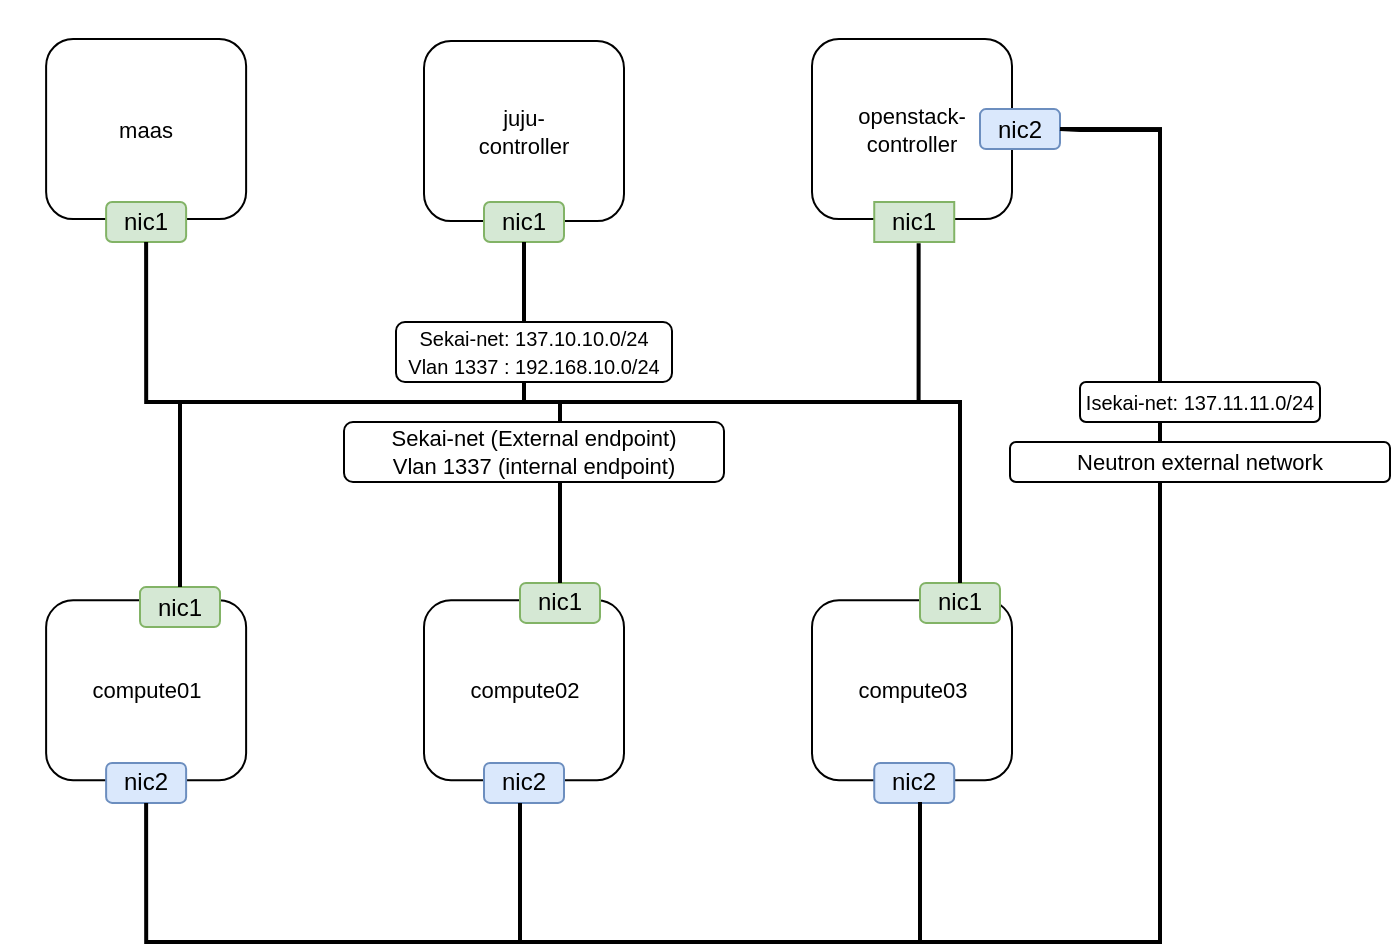 <mxfile version="22.1.11" type="device">
  <diagram name="Page-1" id="CxC2EvUevUztxhVHVNh8">
    <mxGraphModel dx="989" dy="590" grid="1" gridSize="10" guides="1" tooltips="1" connect="1" arrows="1" fold="1" page="1" pageScale="1" pageWidth="850" pageHeight="1100" math="0" shadow="0">
      <root>
        <mxCell id="0" />
        <mxCell id="1" parent="0" />
        <mxCell id="ALqx9rOaHvrfx56onXsC-19" value="" style="rounded=1;whiteSpace=wrap;html=1;" vertex="1" parent="1">
          <mxGeometry x="123.06" y="228.56" width="100" height="90" as="geometry" />
        </mxCell>
        <mxCell id="ALqx9rOaHvrfx56onXsC-13" value="" style="shape=image;verticalLabelPosition=bottom;labelBackgroundColor=default;verticalAlign=top;aspect=fixed;imageAspect=0;image=https://images.g2crowd.com/uploads/product/image/social_landscape/social_landscape_7c9fcf92115827bb20fe036eb42d7daa/canonical-maas.png;clipPath=inset(4.43% 24.67% 3.8% 26%);" vertex="1" parent="1">
          <mxGeometry x="100" y="210" width="61.24" height="60" as="geometry" />
        </mxCell>
        <mxCell id="ALqx9rOaHvrfx56onXsC-4" value="" style="rounded=1;whiteSpace=wrap;html=1;" vertex="1" parent="1">
          <mxGeometry x="312" y="229.56" width="100" height="90" as="geometry" />
        </mxCell>
        <mxCell id="ALqx9rOaHvrfx56onXsC-3" value="" style="shape=image;verticalLabelPosition=bottom;labelBackgroundColor=default;verticalAlign=top;aspect=fixed;imageAspect=0;image=https://dashboard.snapcraft.io/site_media/appmedia/2018/11/image-juju-256.svg.png;" vertex="1" parent="1">
          <mxGeometry x="295" y="210.44" width="55.12" height="55.12" as="geometry" />
        </mxCell>
        <mxCell id="ALqx9rOaHvrfx56onXsC-35" value="" style="group;rounded=1;" vertex="1" connectable="0" parent="1">
          <mxGeometry x="492" y="209.44" width="114" height="120.56" as="geometry" />
        </mxCell>
        <mxCell id="ALqx9rOaHvrfx56onXsC-17" value="" style="rounded=1;whiteSpace=wrap;html=1;" vertex="1" parent="ALqx9rOaHvrfx56onXsC-35">
          <mxGeometry x="14" y="19.12" width="100" height="90" as="geometry" />
        </mxCell>
        <mxCell id="ALqx9rOaHvrfx56onXsC-14" value="" style="shape=image;verticalLabelPosition=bottom;labelBackgroundColor=default;verticalAlign=top;aspect=fixed;imageAspect=0;image=https://dashboard.snapcraft.io/site_media/appmedia/2023/06/OpenStack-Logo-Mark_1.png;" vertex="1" parent="ALqx9rOaHvrfx56onXsC-35">
          <mxGeometry width="45.12" height="45.12" as="geometry" />
        </mxCell>
        <mxCell id="ALqx9rOaHvrfx56onXsC-49" value="nic1" style="rounded=0;whiteSpace=wrap;html=1;fillColor=#d5e8d4;strokeColor=#82b366;" vertex="1" parent="ALqx9rOaHvrfx56onXsC-35">
          <mxGeometry x="45.12" y="100.56" width="40" height="20" as="geometry" />
        </mxCell>
        <mxCell id="ALqx9rOaHvrfx56onXsC-86" value="openstack-controller" style="text;html=1;strokeColor=none;fillColor=none;align=center;verticalAlign=middle;whiteSpace=wrap;rounded=0;fontSize=11;fontFamily=Helvetica;fontColor=default;" vertex="1" parent="ALqx9rOaHvrfx56onXsC-35">
          <mxGeometry x="34" y="49.12" width="60" height="30" as="geometry" />
        </mxCell>
        <mxCell id="ALqx9rOaHvrfx56onXsC-36" value="" style="group" vertex="1" connectable="0" parent="1">
          <mxGeometry x="492" y="490" width="114" height="120.44" as="geometry" />
        </mxCell>
        <mxCell id="ALqx9rOaHvrfx56onXsC-37" value="" style="rounded=1;whiteSpace=wrap;html=1;" vertex="1" parent="ALqx9rOaHvrfx56onXsC-36">
          <mxGeometry x="14" y="19.12" width="100" height="90" as="geometry" />
        </mxCell>
        <mxCell id="ALqx9rOaHvrfx56onXsC-38" value="" style="shape=image;verticalLabelPosition=bottom;labelBackgroundColor=default;verticalAlign=top;aspect=fixed;imageAspect=0;image=https://dashboard.snapcraft.io/site_media/appmedia/2023/06/OpenStack-Logo-Mark_1.png;" vertex="1" parent="ALqx9rOaHvrfx56onXsC-36">
          <mxGeometry width="45.12" height="45.12" as="geometry" />
        </mxCell>
        <mxCell id="ALqx9rOaHvrfx56onXsC-50" value="nic2" style="rounded=1;whiteSpace=wrap;html=1;fillColor=#dae8fc;strokeColor=#6c8ebf;" vertex="1" parent="ALqx9rOaHvrfx56onXsC-36">
          <mxGeometry x="45.12" y="100.44" width="40" height="20" as="geometry" />
        </mxCell>
        <mxCell id="ALqx9rOaHvrfx56onXsC-54" value="nic1" style="rounded=1;whiteSpace=wrap;html=1;fillColor=#d5e8d4;strokeColor=#82b366;" vertex="1" parent="ALqx9rOaHvrfx56onXsC-36">
          <mxGeometry x="68" y="10.44" width="40" height="20" as="geometry" />
        </mxCell>
        <mxCell id="ALqx9rOaHvrfx56onXsC-89" value="compute03" style="text;html=1;align=center;verticalAlign=middle;resizable=0;points=[];autosize=1;strokeColor=none;fillColor=none;fontSize=11;fontFamily=Helvetica;fontColor=default;" vertex="1" parent="ALqx9rOaHvrfx56onXsC-36">
          <mxGeometry x="24" y="49.12" width="80" height="30" as="geometry" />
        </mxCell>
        <mxCell id="ALqx9rOaHvrfx56onXsC-39" value="" style="group" vertex="1" connectable="0" parent="1">
          <mxGeometry x="298" y="490" width="114" height="109.12" as="geometry" />
        </mxCell>
        <mxCell id="ALqx9rOaHvrfx56onXsC-40" value="" style="rounded=1;whiteSpace=wrap;html=1;" vertex="1" parent="ALqx9rOaHvrfx56onXsC-39">
          <mxGeometry x="14" y="19.12" width="100" height="90" as="geometry" />
        </mxCell>
        <mxCell id="ALqx9rOaHvrfx56onXsC-41" value="" style="shape=image;verticalLabelPosition=bottom;labelBackgroundColor=default;verticalAlign=top;aspect=fixed;imageAspect=0;image=https://dashboard.snapcraft.io/site_media/appmedia/2023/06/OpenStack-Logo-Mark_1.png;" vertex="1" parent="ALqx9rOaHvrfx56onXsC-39">
          <mxGeometry width="45.12" height="45.12" as="geometry" />
        </mxCell>
        <mxCell id="ALqx9rOaHvrfx56onXsC-53" value="nic1" style="rounded=1;whiteSpace=wrap;html=1;fillColor=#d5e8d4;strokeColor=#82b366;" vertex="1" parent="ALqx9rOaHvrfx56onXsC-39">
          <mxGeometry x="62.0" y="10.44" width="40" height="20" as="geometry" />
        </mxCell>
        <mxCell id="ALqx9rOaHvrfx56onXsC-88" value="compute02" style="text;html=1;align=center;verticalAlign=middle;resizable=0;points=[];autosize=1;strokeColor=none;fillColor=none;fontSize=11;fontFamily=Helvetica;fontColor=default;" vertex="1" parent="ALqx9rOaHvrfx56onXsC-39">
          <mxGeometry x="24" y="49.12" width="80" height="30" as="geometry" />
        </mxCell>
        <mxCell id="ALqx9rOaHvrfx56onXsC-42" value="" style="group" vertex="1" connectable="0" parent="1">
          <mxGeometry x="109.06" y="490" width="114" height="109.12" as="geometry" />
        </mxCell>
        <mxCell id="ALqx9rOaHvrfx56onXsC-43" value="" style="rounded=1;whiteSpace=wrap;html=1;" vertex="1" parent="ALqx9rOaHvrfx56onXsC-42">
          <mxGeometry x="14" y="19.12" width="100" height="90" as="geometry" />
        </mxCell>
        <mxCell id="ALqx9rOaHvrfx56onXsC-44" value="" style="shape=image;verticalLabelPosition=bottom;labelBackgroundColor=default;verticalAlign=top;aspect=fixed;imageAspect=0;image=https://dashboard.snapcraft.io/site_media/appmedia/2023/06/OpenStack-Logo-Mark_1.png;" vertex="1" parent="ALqx9rOaHvrfx56onXsC-42">
          <mxGeometry width="45.12" height="45.12" as="geometry" />
        </mxCell>
        <mxCell id="ALqx9rOaHvrfx56onXsC-55" value="nic1" style="rounded=1;whiteSpace=wrap;html=1;fillColor=#d5e8d4;strokeColor=#82b366;" vertex="1" parent="ALqx9rOaHvrfx56onXsC-42">
          <mxGeometry x="60.94" y="12.56" width="40" height="20" as="geometry" />
        </mxCell>
        <mxCell id="ALqx9rOaHvrfx56onXsC-87" value="compute01" style="text;html=1;align=center;verticalAlign=middle;resizable=0;points=[];autosize=1;strokeColor=none;fillColor=none;fontSize=11;fontFamily=Helvetica;fontColor=default;" vertex="1" parent="ALqx9rOaHvrfx56onXsC-42">
          <mxGeometry x="24" y="49.12" width="80" height="30" as="geometry" />
        </mxCell>
        <mxCell id="ALqx9rOaHvrfx56onXsC-45" value="nic1" style="rounded=1;whiteSpace=wrap;html=1;fillColor=#d5e8d4;strokeColor=#82b366;glass=0;shadow=0;" vertex="1" parent="1">
          <mxGeometry x="153.06" y="310" width="40" height="20" as="geometry" />
        </mxCell>
        <mxCell id="ALqx9rOaHvrfx56onXsC-47" value="nic2" style="rounded=1;whiteSpace=wrap;html=1;fillColor=#dae8fc;strokeColor=#6c8ebf;" vertex="1" parent="1">
          <mxGeometry x="590" y="263.56" width="40" height="20" as="geometry" />
        </mxCell>
        <mxCell id="ALqx9rOaHvrfx56onXsC-48" value="nic1" style="rounded=1;whiteSpace=wrap;html=1;fillColor=#d5e8d4;strokeColor=#82b366;" vertex="1" parent="1">
          <mxGeometry x="342.0" y="310" width="40" height="20" as="geometry" />
        </mxCell>
        <mxCell id="ALqx9rOaHvrfx56onXsC-51" value="nic2" style="rounded=1;whiteSpace=wrap;html=1;fillColor=#dae8fc;strokeColor=#6c8ebf;" vertex="1" parent="1">
          <mxGeometry x="342" y="590.44" width="40" height="20" as="geometry" />
        </mxCell>
        <mxCell id="ALqx9rOaHvrfx56onXsC-52" value="nic2" style="rounded=1;whiteSpace=wrap;html=1;fillColor=#dae8fc;strokeColor=#6c8ebf;" vertex="1" parent="1">
          <mxGeometry x="153.06" y="590.44" width="40" height="20" as="geometry" />
        </mxCell>
        <mxCell id="ALqx9rOaHvrfx56onXsC-65" value="" style="endArrow=none;html=1;rounded=0;labelBackgroundColor=default;align=center;verticalAlign=middle;fontFamily=Helvetica;fontSize=11;fontColor=default;shape=connector;edgeStyle=orthogonalEdgeStyle;entryX=0.5;entryY=1;entryDx=0;entryDy=0;exitX=1;exitY=0.5;exitDx=0;exitDy=0;strokeWidth=2;" edge="1" parent="1" source="ALqx9rOaHvrfx56onXsC-47" target="ALqx9rOaHvrfx56onXsC-52">
          <mxGeometry width="50" height="50" relative="1" as="geometry">
            <mxPoint x="170" y="660" as="sourcePoint" />
            <mxPoint x="220" y="610" as="targetPoint" />
            <Array as="points">
              <mxPoint x="680" y="274" />
              <mxPoint x="680" y="680" />
              <mxPoint x="173" y="680" />
            </Array>
          </mxGeometry>
        </mxCell>
        <mxCell id="ALqx9rOaHvrfx56onXsC-67" value="" style="endArrow=none;html=1;rounded=0;labelBackgroundColor=default;align=center;verticalAlign=middle;fontFamily=Helvetica;fontSize=11;fontColor=default;shape=connector;edgeStyle=orthogonalEdgeStyle;entryX=0.5;entryY=1;entryDx=0;entryDy=0;exitX=1;exitY=0.5;exitDx=0;exitDy=0;strokeWidth=2;" edge="1" parent="1">
          <mxGeometry width="50" height="50" relative="1" as="geometry">
            <mxPoint x="630.0" y="273.56" as="sourcePoint" />
            <mxPoint x="360" y="610.56" as="targetPoint" />
            <Array as="points">
              <mxPoint x="680" y="274" />
              <mxPoint x="680" y="680" />
              <mxPoint x="360" y="680" />
            </Array>
          </mxGeometry>
        </mxCell>
        <mxCell id="ALqx9rOaHvrfx56onXsC-68" value="" style="endArrow=none;html=1;rounded=0;labelBackgroundColor=default;align=center;verticalAlign=middle;fontFamily=Helvetica;fontSize=11;fontColor=default;shape=connector;edgeStyle=orthogonalEdgeStyle;entryX=1;entryY=0.5;entryDx=0;entryDy=0;strokeWidth=2;" edge="1" parent="1" target="ALqx9rOaHvrfx56onXsC-47">
          <mxGeometry width="50" height="50" relative="1" as="geometry">
            <mxPoint x="560" y="609.94" as="sourcePoint" />
            <mxPoint x="640" y="280" as="targetPoint" />
            <Array as="points">
              <mxPoint x="560" y="680" />
              <mxPoint x="680" y="680" />
              <mxPoint x="680" y="274" />
              <mxPoint x="640" y="274" />
            </Array>
          </mxGeometry>
        </mxCell>
        <mxCell id="ALqx9rOaHvrfx56onXsC-74" value="" style="group" vertex="1" connectable="0" parent="1">
          <mxGeometry x="173" y="410" width="407" height="20" as="geometry" />
        </mxCell>
        <mxCell id="ALqx9rOaHvrfx56onXsC-71" value="" style="endArrow=none;html=1;rounded=0;labelBackgroundColor=default;align=center;verticalAlign=middle;fontFamily=Helvetica;fontSize=11;fontColor=default;shape=connector;edgeStyle=orthogonalEdgeStyle;exitX=0.5;exitY=1;exitDx=0;exitDy=0;entryX=0.555;entryY=1.033;entryDx=0;entryDy=0;entryPerimeter=0;strokeWidth=2;" edge="1" parent="ALqx9rOaHvrfx56onXsC-74" source="ALqx9rOaHvrfx56onXsC-45" target="ALqx9rOaHvrfx56onXsC-49">
          <mxGeometry width="50" height="50" relative="1" as="geometry">
            <mxPoint x="147" as="sourcePoint" />
            <mxPoint x="197" as="targetPoint" />
            <Array as="points">
              <mxPoint />
              <mxPoint x="386" />
            </Array>
          </mxGeometry>
        </mxCell>
        <mxCell id="ALqx9rOaHvrfx56onXsC-72" value="" style="endArrow=none;html=1;rounded=0;labelBackgroundColor=default;align=center;verticalAlign=middle;fontFamily=Helvetica;fontSize=11;fontColor=default;shape=connector;edgeStyle=orthogonalEdgeStyle;exitX=0.5;exitY=0;exitDx=0;exitDy=0;entryX=0.5;entryY=0;entryDx=0;entryDy=0;strokeWidth=2;" edge="1" parent="ALqx9rOaHvrfx56onXsC-74" source="ALqx9rOaHvrfx56onXsC-55" target="ALqx9rOaHvrfx56onXsC-54">
          <mxGeometry width="50" height="50" relative="1" as="geometry">
            <mxPoint x="10" as="sourcePoint" />
            <mxPoint x="396" as="targetPoint" />
            <Array as="points">
              <mxPoint x="17" />
              <mxPoint x="407" />
            </Array>
          </mxGeometry>
        </mxCell>
        <mxCell id="ALqx9rOaHvrfx56onXsC-73" value="" style="endArrow=none;html=1;rounded=0;labelBackgroundColor=default;align=center;verticalAlign=middle;fontFamily=Helvetica;fontSize=11;fontColor=default;shape=connector;edgeStyle=orthogonalEdgeStyle;entryX=0.5;entryY=1;entryDx=0;entryDy=0;exitX=0.5;exitY=0;exitDx=0;exitDy=0;strokeWidth=2;" edge="1" parent="ALqx9rOaHvrfx56onXsC-74" source="ALqx9rOaHvrfx56onXsC-53" target="ALqx9rOaHvrfx56onXsC-48">
          <mxGeometry width="50" height="50" relative="1" as="geometry">
            <mxPoint x="167" as="sourcePoint" />
            <mxPoint x="217" as="targetPoint" />
            <Array as="points">
              <mxPoint x="207" />
              <mxPoint x="189" />
            </Array>
          </mxGeometry>
        </mxCell>
        <mxCell id="ALqx9rOaHvrfx56onXsC-75" value="&lt;font style=&quot;font-size: 10px;&quot;&gt;Isekai-net: 137.11.11.0/24&lt;/font&gt;" style="text;html=1;strokeColor=default;fillColor=default;align=center;verticalAlign=middle;whiteSpace=wrap;rounded=1;fontSize=11;fontFamily=Helvetica;fontColor=default;strokeWidth=1;" vertex="1" parent="1">
          <mxGeometry x="640" y="400" width="120" height="20" as="geometry" />
        </mxCell>
        <mxCell id="ALqx9rOaHvrfx56onXsC-77" value="&lt;font style=&quot;font-size: 10px;&quot;&gt;Sekai-net: 137.10.10.0/24&lt;br&gt;Vlan 1337 : 192.168.10.0/24&lt;br&gt;&lt;/font&gt;" style="text;html=1;strokeColor=default;fillColor=default;align=center;verticalAlign=middle;whiteSpace=wrap;rounded=1;fontSize=11;fontFamily=Helvetica;fontColor=default;strokeWidth=1;" vertex="1" parent="1">
          <mxGeometry x="298" y="370" width="138" height="30" as="geometry" />
        </mxCell>
        <mxCell id="ALqx9rOaHvrfx56onXsC-79" value="Neutron external network" style="rounded=1;whiteSpace=wrap;html=1;fontFamily=Helvetica;fontSize=11;fontColor=default;" vertex="1" parent="1">
          <mxGeometry x="605" y="430" width="190" height="20" as="geometry" />
        </mxCell>
        <mxCell id="ALqx9rOaHvrfx56onXsC-80" value="Sekai-net (External endpoint)&lt;br&gt;Vlan 1337 (internal endpoint)" style="rounded=1;whiteSpace=wrap;html=1;fontFamily=Helvetica;fontSize=11;fontColor=default;" vertex="1" parent="1">
          <mxGeometry x="272" y="420" width="190" height="30" as="geometry" />
        </mxCell>
        <mxCell id="ALqx9rOaHvrfx56onXsC-83" value="maas" style="text;html=1;strokeColor=none;fillColor=none;align=center;verticalAlign=middle;whiteSpace=wrap;rounded=0;fontSize=11;fontFamily=Helvetica;fontColor=default;" vertex="1" parent="1">
          <mxGeometry x="143.06" y="258.56" width="60" height="30" as="geometry" />
        </mxCell>
        <mxCell id="ALqx9rOaHvrfx56onXsC-84" value="juju-controller" style="text;html=1;strokeColor=none;fillColor=none;align=center;verticalAlign=middle;whiteSpace=wrap;rounded=0;fontSize=11;fontFamily=Helvetica;fontColor=default;" vertex="1" parent="1">
          <mxGeometry x="332" y="259.56" width="60" height="30" as="geometry" />
        </mxCell>
      </root>
    </mxGraphModel>
  </diagram>
</mxfile>
